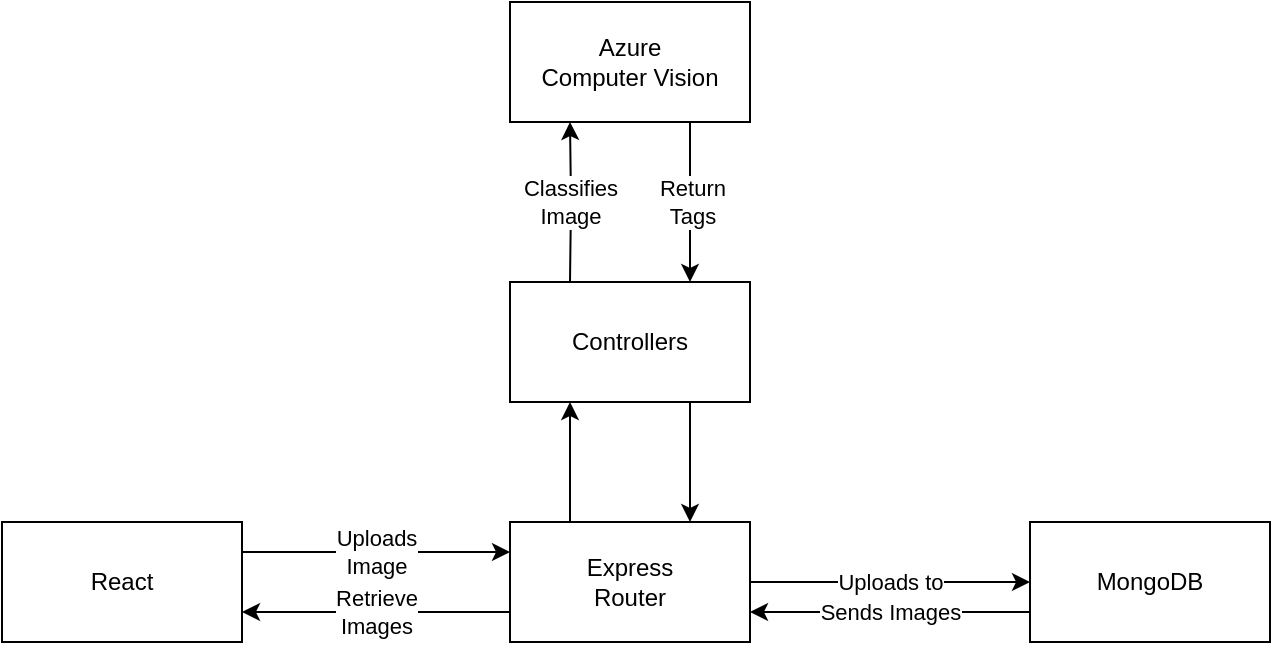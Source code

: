 <mxfile version="14.9.0" type="device"><diagram id="H7NJ39xfwBDm3K9LnjuL" name="Page-1"><mxGraphModel dx="1376" dy="801" grid="1" gridSize="10" guides="1" tooltips="1" connect="1" arrows="1" fold="1" page="1" pageScale="1" pageWidth="827" pageHeight="1169" math="0" shadow="0"><root><mxCell id="0"/><mxCell id="1" parent="0"/><mxCell id="a_eslMKovdKcnuWthR7U-2" value="Uploads&lt;br&gt;Image" style="edgeStyle=orthogonalEdgeStyle;rounded=0;orthogonalLoop=1;jettySize=auto;html=1;entryX=0;entryY=0.25;entryDx=0;entryDy=0;exitX=1;exitY=0.25;exitDx=0;exitDy=0;" parent="1" source="4vTbOVW4l4BWorqy4b0K-2" target="4vTbOVW4l4BWorqy4b0K-5" edge="1"><mxGeometry relative="1" as="geometry"/></mxCell><mxCell id="4vTbOVW4l4BWorqy4b0K-2" value="React" style="rounded=0;whiteSpace=wrap;html=1;" parent="1" vertex="1"><mxGeometry x="120" y="360" width="120" height="60" as="geometry"/></mxCell><mxCell id="4vTbOVW4l4BWorqy4b0K-12" value="Sends Images" style="edgeStyle=orthogonalEdgeStyle;rounded=0;orthogonalLoop=1;jettySize=auto;html=1;entryX=1;entryY=0.75;entryDx=0;entryDy=0;exitX=0;exitY=0.75;exitDx=0;exitDy=0;" parent="1" source="4vTbOVW4l4BWorqy4b0K-4" target="4vTbOVW4l4BWorqy4b0K-5" edge="1"><mxGeometry relative="1" as="geometry"><Array as="points"><mxPoint x="594" y="405"/><mxPoint x="594" y="405"/></Array></mxGeometry></mxCell><mxCell id="4vTbOVW4l4BWorqy4b0K-4" value="MongoDB" style="rounded=0;whiteSpace=wrap;html=1;" parent="1" vertex="1"><mxGeometry x="634" y="360" width="120" height="60" as="geometry"/></mxCell><mxCell id="4vTbOVW4l4BWorqy4b0K-7" value="Uploads to" style="edgeStyle=orthogonalEdgeStyle;rounded=0;orthogonalLoop=1;jettySize=auto;html=1;entryX=0;entryY=0.5;entryDx=0;entryDy=0;" parent="1" source="4vTbOVW4l4BWorqy4b0K-5" target="4vTbOVW4l4BWorqy4b0K-4" edge="1"><mxGeometry relative="1" as="geometry"/></mxCell><mxCell id="a_eslMKovdKcnuWthR7U-3" value="Retrieve&lt;br&gt;Images" style="edgeStyle=orthogonalEdgeStyle;rounded=0;orthogonalLoop=1;jettySize=auto;html=1;entryX=1;entryY=0.75;entryDx=0;entryDy=0;exitX=0;exitY=0.75;exitDx=0;exitDy=0;" parent="1" source="4vTbOVW4l4BWorqy4b0K-5" target="4vTbOVW4l4BWorqy4b0K-2" edge="1"><mxGeometry relative="1" as="geometry"/></mxCell><mxCell id="a_eslMKovdKcnuWthR7U-4" value="Classifies&lt;br&gt;Image" style="edgeStyle=orthogonalEdgeStyle;rounded=0;orthogonalLoop=1;jettySize=auto;html=1;entryX=0.25;entryY=1;entryDx=0;entryDy=0;entryPerimeter=0;" parent="1" edge="1" target="4vTbOVW4l4BWorqy4b0K-9"><mxGeometry relative="1" as="geometry"><mxPoint x="404" y="182" as="targetPoint"/><mxPoint x="404" y="240" as="sourcePoint"/></mxGeometry></mxCell><mxCell id="NVWHtm6nkWR3KhyuGZ5S-3" style="edgeStyle=orthogonalEdgeStyle;rounded=0;orthogonalLoop=1;jettySize=auto;html=1;exitX=0.25;exitY=0;exitDx=0;exitDy=0;entryX=0.25;entryY=1;entryDx=0;entryDy=0;" edge="1" parent="1" source="4vTbOVW4l4BWorqy4b0K-5" target="NVWHtm6nkWR3KhyuGZ5S-1"><mxGeometry relative="1" as="geometry"/></mxCell><mxCell id="4vTbOVW4l4BWorqy4b0K-5" value="Express&lt;br&gt;Router" style="rounded=0;whiteSpace=wrap;html=1;" parent="1" vertex="1"><mxGeometry x="374" y="360" width="120" height="60" as="geometry"/></mxCell><mxCell id="a_eslMKovdKcnuWthR7U-5" value="Return &lt;br&gt;Tags" style="edgeStyle=orthogonalEdgeStyle;rounded=0;orthogonalLoop=1;jettySize=auto;html=1;exitX=0.75;exitY=1;exitDx=0;exitDy=0;" parent="1" source="4vTbOVW4l4BWorqy4b0K-9" edge="1"><mxGeometry relative="1" as="geometry"><mxPoint x="464" y="240" as="targetPoint"/></mxGeometry></mxCell><mxCell id="4vTbOVW4l4BWorqy4b0K-9" value="Azure&lt;br&gt;Computer Vision" style="rounded=0;whiteSpace=wrap;html=1;" parent="1" vertex="1"><mxGeometry x="374" y="100" width="120" height="60" as="geometry"/></mxCell><mxCell id="NVWHtm6nkWR3KhyuGZ5S-4" style="edgeStyle=orthogonalEdgeStyle;rounded=0;orthogonalLoop=1;jettySize=auto;html=1;exitX=0.75;exitY=1;exitDx=0;exitDy=0;entryX=0.75;entryY=0;entryDx=0;entryDy=0;" edge="1" parent="1" source="NVWHtm6nkWR3KhyuGZ5S-1" target="4vTbOVW4l4BWorqy4b0K-5"><mxGeometry relative="1" as="geometry"/></mxCell><mxCell id="NVWHtm6nkWR3KhyuGZ5S-1" value="Controllers" style="rounded=0;whiteSpace=wrap;html=1;" vertex="1" parent="1"><mxGeometry x="374" y="240" width="120" height="60" as="geometry"/></mxCell></root></mxGraphModel></diagram></mxfile>